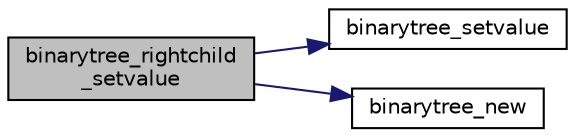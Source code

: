 digraph "binarytree_rightchild_setvalue"
{
 // INTERACTIVE_SVG=YES
  edge [fontname="Helvetica",fontsize="10",labelfontname="Helvetica",labelfontsize="10"];
  node [fontname="Helvetica",fontsize="10",shape=record];
  rankdir="LR";
  Node1 [label="binarytree_rightchild\l_setvalue",height=0.2,width=0.4,color="black", fillcolor="grey75", style="filled", fontcolor="black"];
  Node1 -> Node2 [color="midnightblue",fontsize="10",style="solid",fontname="Helvetica"];
  Node2 [label="binarytree_setvalue",height=0.2,width=0.4,color="black", fillcolor="white", style="filled",URL="$bintree_8h.html#a1b571d5d9225f68d9148c8207b87ec02"];
  Node1 -> Node3 [color="midnightblue",fontsize="10",style="solid",fontname="Helvetica"];
  Node3 [label="binarytree_new",height=0.2,width=0.4,color="black", fillcolor="white", style="filled",URL="$bintree_8h.html#ae8a180180a2f35cf6f6bda81a9546736"];
}
